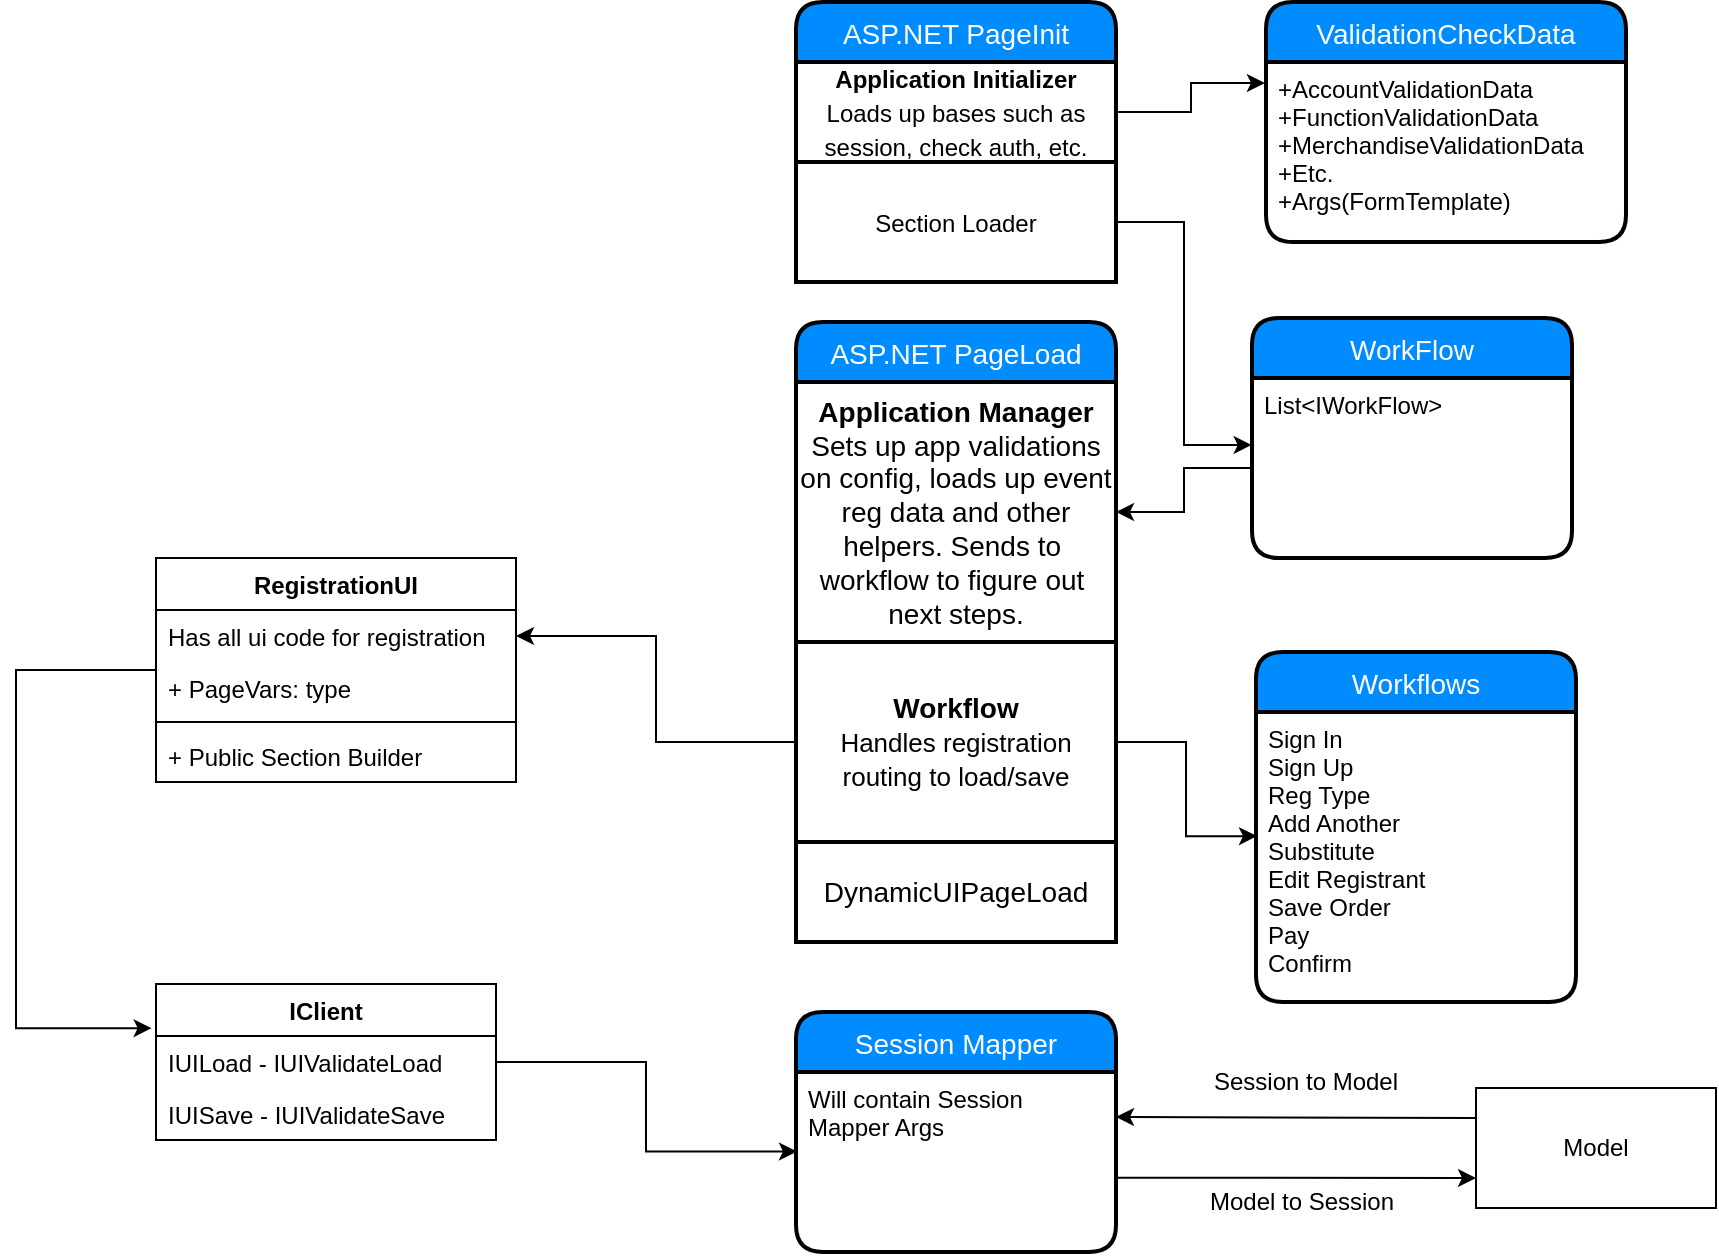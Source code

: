 <mxfile version="11.1.4" type="github"><diagram id="7GvVTqTpiJr5v5xNsKPM" name="Page-1"><mxGraphModel dx="2583" dy="1680" grid="1" gridSize="10" guides="1" tooltips="1" connect="1" arrows="1" fold="1" page="1" pageScale="1" pageWidth="1100" pageHeight="850" math="0" shadow="0"><root><mxCell id="0"/><mxCell id="1" parent="0"/><mxCell id="PnnMI6myuJdUx4XfktuU-32" style="edgeStyle=orthogonalEdgeStyle;rounded=0;orthogonalLoop=1;jettySize=auto;html=1;entryX=-0.013;entryY=0.283;entryDx=0;entryDy=0;entryPerimeter=0;" edge="1" parent="1" source="4BKxX_FA9T9ESoVDrarx-7" target="PnnMI6myuJdUx4XfktuU-16"><mxGeometry relative="1" as="geometry"><mxPoint x="-80" y="374" as="targetPoint"/><Array as="points"><mxPoint x="-140" y="194"/><mxPoint x="-140" y="373"/></Array></mxGeometry></mxCell><mxCell id="4BKxX_FA9T9ESoVDrarx-7" value="RegistrationUI" style="swimlane;fontStyle=1;align=center;verticalAlign=top;childLayout=stackLayout;horizontal=1;startSize=26;horizontalStack=0;resizeParent=1;resizeParentMax=0;resizeLast=0;collapsible=1;marginBottom=0;" parent="1" vertex="1"><mxGeometry x="-70" y="138" width="180" height="112" as="geometry"/></mxCell><mxCell id="4BKxX_FA9T9ESoVDrarx-25" value="Has all ui code for registration" style="text;strokeColor=none;fillColor=none;align=left;verticalAlign=top;spacingLeft=4;spacingRight=4;overflow=hidden;rotatable=0;points=[[0,0.5],[1,0.5]];portConstraint=eastwest;" parent="4BKxX_FA9T9ESoVDrarx-7" vertex="1"><mxGeometry y="26" width="180" height="26" as="geometry"/></mxCell><mxCell id="4BKxX_FA9T9ESoVDrarx-8" value="+ PageVars: type" style="text;strokeColor=none;fillColor=none;align=left;verticalAlign=top;spacingLeft=4;spacingRight=4;overflow=hidden;rotatable=0;points=[[0,0.5],[1,0.5]];portConstraint=eastwest;" parent="4BKxX_FA9T9ESoVDrarx-7" vertex="1"><mxGeometry y="52" width="180" height="26" as="geometry"/></mxCell><mxCell id="4BKxX_FA9T9ESoVDrarx-9" value="" style="line;strokeWidth=1;fillColor=none;align=left;verticalAlign=middle;spacingTop=-1;spacingLeft=3;spacingRight=3;rotatable=0;labelPosition=right;points=[];portConstraint=eastwest;" parent="4BKxX_FA9T9ESoVDrarx-7" vertex="1"><mxGeometry y="78" width="180" height="8" as="geometry"/></mxCell><mxCell id="PnnMI6myuJdUx4XfktuU-25" value="+ Public Section Builder" style="text;strokeColor=none;fillColor=none;align=left;verticalAlign=top;spacingLeft=4;spacingRight=4;overflow=hidden;rotatable=0;points=[[0,0.5],[1,0.5]];portConstraint=eastwest;" vertex="1" parent="4BKxX_FA9T9ESoVDrarx-7"><mxGeometry y="86" width="180" height="26" as="geometry"/></mxCell><mxCell id="HYGHDrBhQrccPC-CdQ9i-4" value="Model" style="rounded=0;whiteSpace=wrap;html=1;" parent="1" vertex="1"><mxGeometry x="590" y="403" width="120" height="60" as="geometry"/></mxCell><mxCell id="HYGHDrBhQrccPC-CdQ9i-6" value="" style="endArrow=classic;html=1;exitX=0.997;exitY=0.587;exitDx=0;exitDy=0;exitPerimeter=0;entryX=0;entryY=0.75;entryDx=0;entryDy=0;" parent="1" source="HYGHDrBhQrccPC-CdQ9i-64" target="HYGHDrBhQrccPC-CdQ9i-4" edge="1"><mxGeometry width="50" height="50" relative="1" as="geometry"><mxPoint x="40" y="520" as="sourcePoint"/><mxPoint x="90" y="470" as="targetPoint"/></mxGeometry></mxCell><mxCell id="HYGHDrBhQrccPC-CdQ9i-7" value="Session to Model" style="text;html=1;strokeColor=none;fillColor=none;align=center;verticalAlign=middle;whiteSpace=wrap;rounded=0;" parent="1" vertex="1"><mxGeometry x="450" y="390" width="110" height="20" as="geometry"/></mxCell><mxCell id="HYGHDrBhQrccPC-CdQ9i-8" value="" style="endArrow=classic;html=1;exitX=0;exitY=0.25;exitDx=0;exitDy=0;entryX=1;entryY=0.25;entryDx=0;entryDy=0;" parent="1" source="HYGHDrBhQrccPC-CdQ9i-4" target="HYGHDrBhQrccPC-CdQ9i-64" edge="1"><mxGeometry width="50" height="50" relative="1" as="geometry"><mxPoint x="40" y="520" as="sourcePoint"/><mxPoint x="380" y="277" as="targetPoint"/></mxGeometry></mxCell><mxCell id="HYGHDrBhQrccPC-CdQ9i-9" value="Model to Session" style="text;html=1;strokeColor=none;fillColor=none;align=center;verticalAlign=middle;whiteSpace=wrap;rounded=0;" parent="1" vertex="1"><mxGeometry x="448" y="450" width="110" height="20" as="geometry"/></mxCell><mxCell id="HYGHDrBhQrccPC-CdQ9i-25" value="ASP.NET PageInit" style="swimlane;childLayout=stackLayout;horizontal=1;startSize=30;horizontalStack=0;fillColor=#008cff;fontColor=#FFFFFF;rounded=1;fontSize=14;fontStyle=0;strokeWidth=2;resizeParent=0;resizeLast=1;shadow=0;dashed=0;align=center;" parent="1" vertex="1"><mxGeometry x="250" y="-140" width="160" height="140" as="geometry"/></mxCell><mxCell id="PnnMI6myuJdUx4XfktuU-2" value="&lt;span style=&quot;font-size: 12px ; text-align: left ; white-space: nowrap&quot;&gt;&lt;b&gt;Application Initializer&lt;/b&gt;&lt;br&gt;Loads up bases such as&lt;br&gt;session, check auth, etc.&lt;br&gt;&lt;/span&gt;" style="strokeWidth=2;whiteSpace=wrap;html=1;align=center;fontSize=14;" vertex="1" parent="HYGHDrBhQrccPC-CdQ9i-25"><mxGeometry y="30" width="160" height="50" as="geometry"/></mxCell><mxCell id="PnnMI6myuJdUx4XfktuU-1" value="&lt;span style=&quot;font-size: 12px ; text-align: left ; white-space: nowrap&quot;&gt;Section Loader&lt;/span&gt;" style="strokeWidth=2;whiteSpace=wrap;html=1;align=center;fontSize=14;" vertex="1" parent="HYGHDrBhQrccPC-CdQ9i-25"><mxGeometry y="80" width="160" height="60" as="geometry"/></mxCell><mxCell id="HYGHDrBhQrccPC-CdQ9i-33" value="ASP.NET PageLoad" style="swimlane;childLayout=stackLayout;horizontal=1;startSize=30;horizontalStack=0;fillColor=#008cff;fontColor=#FFFFFF;rounded=1;fontSize=14;fontStyle=0;strokeWidth=2;resizeParent=0;resizeLast=1;shadow=0;dashed=0;align=center;" parent="1" vertex="1"><mxGeometry x="250" y="20" width="160" height="310" as="geometry"/></mxCell><mxCell id="HYGHDrBhQrccPC-CdQ9i-45" value="&lt;b&gt;Application Manager&lt;/b&gt;&lt;br&gt;Sets up app validations&lt;br&gt;on config, loads up event&lt;br&gt;reg data and other helpers. Sends to&amp;nbsp;&lt;br&gt;workflow to figure out&amp;nbsp;&lt;br&gt;next steps." style="strokeWidth=2;whiteSpace=wrap;html=1;align=center;fontSize=14;" parent="HYGHDrBhQrccPC-CdQ9i-33" vertex="1"><mxGeometry y="30" width="160" height="130" as="geometry"/></mxCell><mxCell id="HYGHDrBhQrccPC-CdQ9i-47" value="&lt;b&gt;Workflow&lt;/b&gt;&lt;br&gt;&lt;font style=&quot;font-size: 13px&quot;&gt;Handles registration routing to load/save&lt;/font&gt;" style="strokeWidth=2;whiteSpace=wrap;html=1;align=center;fontSize=14;" parent="HYGHDrBhQrccPC-CdQ9i-33" vertex="1"><mxGeometry y="160" width="160" height="100" as="geometry"/></mxCell><mxCell id="HYGHDrBhQrccPC-CdQ9i-74" value="DynamicUIPageLoad" style="strokeWidth=2;whiteSpace=wrap;html=1;align=center;fontSize=14;" parent="HYGHDrBhQrccPC-CdQ9i-33" vertex="1"><mxGeometry y="260" width="160" height="50" as="geometry"/></mxCell><mxCell id="HYGHDrBhQrccPC-CdQ9i-63" value="Session Mapper" style="swimlane;childLayout=stackLayout;horizontal=1;startSize=30;horizontalStack=0;fillColor=#008cff;fontColor=#FFFFFF;rounded=1;fontSize=14;fontStyle=0;strokeWidth=2;resizeParent=0;resizeLast=1;shadow=0;dashed=0;align=center;" parent="1" vertex="1"><mxGeometry x="250" y="365" width="160" height="120" as="geometry"/></mxCell><mxCell id="HYGHDrBhQrccPC-CdQ9i-64" value="Will contain Session &#10;Mapper Args" style="align=left;strokeColor=none;fillColor=none;spacingLeft=4;fontSize=12;verticalAlign=top;resizable=0;rotatable=0;part=1;" parent="HYGHDrBhQrccPC-CdQ9i-63" vertex="1"><mxGeometry y="30" width="160" height="90" as="geometry"/></mxCell><mxCell id="PnnMI6myuJdUx4XfktuU-3" value="Workflows" style="swimlane;childLayout=stackLayout;horizontal=1;startSize=30;horizontalStack=0;fillColor=#008cff;fontColor=#FFFFFF;rounded=1;fontSize=14;fontStyle=0;strokeWidth=2;resizeParent=0;resizeLast=1;shadow=0;dashed=0;align=center;" vertex="1" parent="1"><mxGeometry x="480" y="185" width="160" height="175" as="geometry"/></mxCell><mxCell id="PnnMI6myuJdUx4XfktuU-4" value="Sign In&#10;Sign Up&#10;Reg Type&#10;Add Another&#10;Substitute&#10;Edit Registrant&#10;Save Order&#10;Pay&#10;Confirm" style="align=left;strokeColor=none;fillColor=none;spacingLeft=4;fontSize=12;verticalAlign=top;resizable=0;rotatable=0;part=1;" vertex="1" parent="PnnMI6myuJdUx4XfktuU-3"><mxGeometry y="30" width="160" height="145" as="geometry"/></mxCell><mxCell id="PnnMI6myuJdUx4XfktuU-6" value="WorkFlow" style="swimlane;childLayout=stackLayout;horizontal=1;startSize=30;horizontalStack=0;fillColor=#008cff;fontColor=#FFFFFF;rounded=1;fontSize=14;fontStyle=0;strokeWidth=2;resizeParent=0;resizeLast=1;shadow=0;dashed=0;align=center;" vertex="1" parent="1"><mxGeometry x="478" y="18" width="160" height="120" as="geometry"/></mxCell><mxCell id="PnnMI6myuJdUx4XfktuU-7" value="List&lt;IWorkFlow&gt;&#10;" style="align=left;strokeColor=none;fillColor=none;spacingLeft=4;fontSize=12;verticalAlign=top;resizable=0;rotatable=0;part=1;" vertex="1" parent="PnnMI6myuJdUx4XfktuU-6"><mxGeometry y="30" width="160" height="90" as="geometry"/></mxCell><mxCell id="PnnMI6myuJdUx4XfktuU-11" style="edgeStyle=orthogonalEdgeStyle;rounded=0;orthogonalLoop=1;jettySize=auto;html=1;entryX=-0.001;entryY=0.372;entryDx=0;entryDy=0;entryPerimeter=0;" edge="1" parent="1" source="PnnMI6myuJdUx4XfktuU-1" target="PnnMI6myuJdUx4XfktuU-7"><mxGeometry relative="1" as="geometry"/></mxCell><mxCell id="PnnMI6myuJdUx4XfktuU-12" style="edgeStyle=orthogonalEdgeStyle;rounded=0;orthogonalLoop=1;jettySize=auto;html=1;entryX=1;entryY=0.5;entryDx=0;entryDy=0;" edge="1" parent="1" source="PnnMI6myuJdUx4XfktuU-7" target="HYGHDrBhQrccPC-CdQ9i-45"><mxGeometry relative="1" as="geometry"/></mxCell><mxCell id="PnnMI6myuJdUx4XfktuU-13" style="edgeStyle=orthogonalEdgeStyle;rounded=0;orthogonalLoop=1;jettySize=auto;html=1;entryX=0.003;entryY=0.428;entryDx=0;entryDy=0;entryPerimeter=0;" edge="1" parent="1" source="HYGHDrBhQrccPC-CdQ9i-47" target="PnnMI6myuJdUx4XfktuU-4"><mxGeometry relative="1" as="geometry"><mxPoint x="470" y="280" as="targetPoint"/></mxGeometry></mxCell><mxCell id="PnnMI6myuJdUx4XfktuU-14" style="edgeStyle=orthogonalEdgeStyle;rounded=0;orthogonalLoop=1;jettySize=auto;html=1;entryX=1;entryY=0.5;entryDx=0;entryDy=0;" edge="1" parent="1" source="HYGHDrBhQrccPC-CdQ9i-47" target="4BKxX_FA9T9ESoVDrarx-25"><mxGeometry relative="1" as="geometry"/></mxCell><mxCell id="PnnMI6myuJdUx4XfktuU-31" style="edgeStyle=orthogonalEdgeStyle;rounded=0;orthogonalLoop=1;jettySize=auto;html=1;entryX=0.003;entryY=0.442;entryDx=0;entryDy=0;entryPerimeter=0;" edge="1" parent="1" source="PnnMI6myuJdUx4XfktuU-16" target="HYGHDrBhQrccPC-CdQ9i-64"><mxGeometry relative="1" as="geometry"/></mxCell><mxCell id="PnnMI6myuJdUx4XfktuU-16" value="IClient" style="swimlane;fontStyle=1;childLayout=stackLayout;horizontal=1;startSize=26;fillColor=none;horizontalStack=0;resizeParent=1;resizeParentMax=0;resizeLast=0;collapsible=1;marginBottom=0;" vertex="1" parent="1"><mxGeometry x="-70" y="351" width="170" height="78" as="geometry"/></mxCell><mxCell id="PnnMI6myuJdUx4XfktuU-18" value="IUILoad - IUIValidateLoad" style="text;strokeColor=none;fillColor=none;align=left;verticalAlign=top;spacingLeft=4;spacingRight=4;overflow=hidden;rotatable=0;points=[[0,0.5],[1,0.5]];portConstraint=eastwest;" vertex="1" parent="PnnMI6myuJdUx4XfktuU-16"><mxGeometry y="26" width="170" height="26" as="geometry"/></mxCell><mxCell id="PnnMI6myuJdUx4XfktuU-17" value="IUISave - IUIValidateSave" style="text;strokeColor=none;fillColor=none;align=left;verticalAlign=top;spacingLeft=4;spacingRight=4;overflow=hidden;rotatable=0;points=[[0,0.5],[1,0.5]];portConstraint=eastwest;" vertex="1" parent="PnnMI6myuJdUx4XfktuU-16"><mxGeometry y="52" width="170" height="26" as="geometry"/></mxCell><mxCell id="PnnMI6myuJdUx4XfktuU-33" value="ValidationCheckData" style="swimlane;childLayout=stackLayout;horizontal=1;startSize=30;horizontalStack=0;fillColor=#008cff;fontColor=#FFFFFF;rounded=1;fontSize=14;fontStyle=0;strokeWidth=2;resizeParent=0;resizeLast=1;shadow=0;dashed=0;align=center;" vertex="1" parent="1"><mxGeometry x="485" y="-140" width="180" height="120" as="geometry"/></mxCell><mxCell id="PnnMI6myuJdUx4XfktuU-34" value="+AccountValidationData&#10;+FunctionValidationData&#10;+MerchandiseValidationData&#10;+Etc.&#10;+Args(FormTemplate)" style="align=left;strokeColor=none;fillColor=none;spacingLeft=4;fontSize=12;verticalAlign=top;resizable=0;rotatable=0;part=1;" vertex="1" parent="PnnMI6myuJdUx4XfktuU-33"><mxGeometry y="30" width="180" height="90" as="geometry"/></mxCell><mxCell id="PnnMI6myuJdUx4XfktuU-41" style="edgeStyle=orthogonalEdgeStyle;rounded=0;orthogonalLoop=1;jettySize=auto;html=1;entryX=-0.003;entryY=0.117;entryDx=0;entryDy=0;entryPerimeter=0;" edge="1" parent="1" source="PnnMI6myuJdUx4XfktuU-2" target="PnnMI6myuJdUx4XfktuU-34"><mxGeometry relative="1" as="geometry"/></mxCell></root></mxGraphModel></diagram></mxfile>